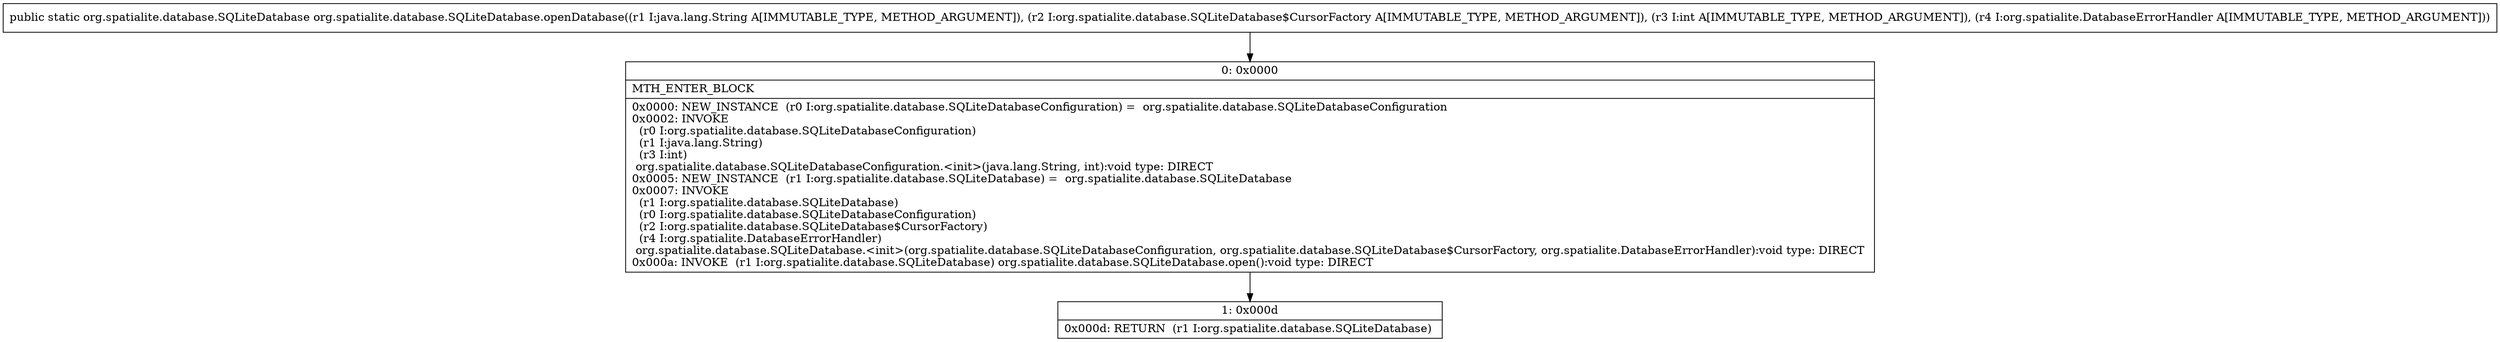 digraph "CFG fororg.spatialite.database.SQLiteDatabase.openDatabase(Ljava\/lang\/String;Lorg\/spatialite\/database\/SQLiteDatabase$CursorFactory;ILorg\/spatialite\/DatabaseErrorHandler;)Lorg\/spatialite\/database\/SQLiteDatabase;" {
Node_0 [shape=record,label="{0\:\ 0x0000|MTH_ENTER_BLOCK\l|0x0000: NEW_INSTANCE  (r0 I:org.spatialite.database.SQLiteDatabaseConfiguration) =  org.spatialite.database.SQLiteDatabaseConfiguration \l0x0002: INVOKE  \l  (r0 I:org.spatialite.database.SQLiteDatabaseConfiguration)\l  (r1 I:java.lang.String)\l  (r3 I:int)\l org.spatialite.database.SQLiteDatabaseConfiguration.\<init\>(java.lang.String, int):void type: DIRECT \l0x0005: NEW_INSTANCE  (r1 I:org.spatialite.database.SQLiteDatabase) =  org.spatialite.database.SQLiteDatabase \l0x0007: INVOKE  \l  (r1 I:org.spatialite.database.SQLiteDatabase)\l  (r0 I:org.spatialite.database.SQLiteDatabaseConfiguration)\l  (r2 I:org.spatialite.database.SQLiteDatabase$CursorFactory)\l  (r4 I:org.spatialite.DatabaseErrorHandler)\l org.spatialite.database.SQLiteDatabase.\<init\>(org.spatialite.database.SQLiteDatabaseConfiguration, org.spatialite.database.SQLiteDatabase$CursorFactory, org.spatialite.DatabaseErrorHandler):void type: DIRECT \l0x000a: INVOKE  (r1 I:org.spatialite.database.SQLiteDatabase) org.spatialite.database.SQLiteDatabase.open():void type: DIRECT \l}"];
Node_1 [shape=record,label="{1\:\ 0x000d|0x000d: RETURN  (r1 I:org.spatialite.database.SQLiteDatabase) \l}"];
MethodNode[shape=record,label="{public static org.spatialite.database.SQLiteDatabase org.spatialite.database.SQLiteDatabase.openDatabase((r1 I:java.lang.String A[IMMUTABLE_TYPE, METHOD_ARGUMENT]), (r2 I:org.spatialite.database.SQLiteDatabase$CursorFactory A[IMMUTABLE_TYPE, METHOD_ARGUMENT]), (r3 I:int A[IMMUTABLE_TYPE, METHOD_ARGUMENT]), (r4 I:org.spatialite.DatabaseErrorHandler A[IMMUTABLE_TYPE, METHOD_ARGUMENT])) }"];
MethodNode -> Node_0;
Node_0 -> Node_1;
}

